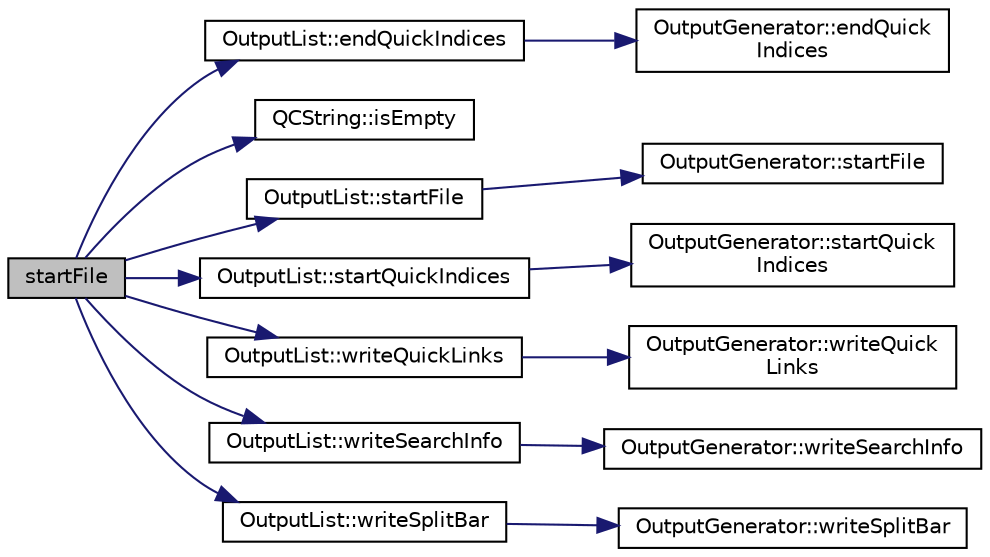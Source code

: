 digraph "startFile"
{
 // LATEX_PDF_SIZE
  edge [fontname="Helvetica",fontsize="10",labelfontname="Helvetica",labelfontsize="10"];
  node [fontname="Helvetica",fontsize="10",shape=record];
  rankdir="LR";
  Node1 [label="startFile",height=0.2,width=0.4,color="black", fillcolor="grey75", style="filled", fontcolor="black",tooltip=" "];
  Node1 -> Node2 [color="midnightblue",fontsize="10",style="solid"];
  Node2 [label="OutputList::endQuickIndices",height=0.2,width=0.4,color="black", fillcolor="white", style="filled",URL="$classOutputList.html#ab1da800b31634af3c518bfa8c0b8323b",tooltip=" "];
  Node2 -> Node3 [color="midnightblue",fontsize="10",style="solid"];
  Node3 [label="OutputGenerator::endQuick\lIndices",height=0.2,width=0.4,color="black", fillcolor="white", style="filled",URL="$classOutputGenerator.html#ac772c3fa9b9fb938598b67b8251a1787",tooltip=" "];
  Node1 -> Node4 [color="midnightblue",fontsize="10",style="solid"];
  Node4 [label="QCString::isEmpty",height=0.2,width=0.4,color="black", fillcolor="white", style="filled",URL="$classQCString.html#a621c4090d69ad7d05ef8e5234376c3d8",tooltip=" "];
  Node1 -> Node5 [color="midnightblue",fontsize="10",style="solid"];
  Node5 [label="OutputList::startFile",height=0.2,width=0.4,color="black", fillcolor="white", style="filled",URL="$classOutputList.html#a039bad7958749fee71e01cd8d1196dd6",tooltip=" "];
  Node5 -> Node6 [color="midnightblue",fontsize="10",style="solid"];
  Node6 [label="OutputGenerator::startFile",height=0.2,width=0.4,color="black", fillcolor="white", style="filled",URL="$classOutputGenerator.html#a99099c32ed4057e4036f2c0809aaeedc",tooltip=" "];
  Node1 -> Node7 [color="midnightblue",fontsize="10",style="solid"];
  Node7 [label="OutputList::startQuickIndices",height=0.2,width=0.4,color="black", fillcolor="white", style="filled",URL="$classOutputList.html#a74849c1452e8884292ed85bf7c22f2bc",tooltip=" "];
  Node7 -> Node8 [color="midnightblue",fontsize="10",style="solid"];
  Node8 [label="OutputGenerator::startQuick\lIndices",height=0.2,width=0.4,color="black", fillcolor="white", style="filled",URL="$classOutputGenerator.html#ac1235b655cd828140b9c76f4ca1f4040",tooltip=" "];
  Node1 -> Node9 [color="midnightblue",fontsize="10",style="solid"];
  Node9 [label="OutputList::writeQuickLinks",height=0.2,width=0.4,color="black", fillcolor="white", style="filled",URL="$classOutputList.html#a659a8933c37116e3ab9765167ceb075a",tooltip=" "];
  Node9 -> Node10 [color="midnightblue",fontsize="10",style="solid"];
  Node10 [label="OutputGenerator::writeQuick\lLinks",height=0.2,width=0.4,color="black", fillcolor="white", style="filled",URL="$classOutputGenerator.html#a36cfbbc9043e88b2514cf94349774558",tooltip=" "];
  Node1 -> Node11 [color="midnightblue",fontsize="10",style="solid"];
  Node11 [label="OutputList::writeSearchInfo",height=0.2,width=0.4,color="black", fillcolor="white", style="filled",URL="$classOutputList.html#a0b776a7ac371d841b15862b074ddd97f",tooltip=" "];
  Node11 -> Node12 [color="midnightblue",fontsize="10",style="solid"];
  Node12 [label="OutputGenerator::writeSearchInfo",height=0.2,width=0.4,color="black", fillcolor="white", style="filled",URL="$classOutputGenerator.html#a6f93852b3d43ab8a63be1e46f10eb8fd",tooltip=" "];
  Node1 -> Node13 [color="midnightblue",fontsize="10",style="solid"];
  Node13 [label="OutputList::writeSplitBar",height=0.2,width=0.4,color="black", fillcolor="white", style="filled",URL="$classOutputList.html#a273fd8da2ee6aaa96508979a57ad1b9f",tooltip=" "];
  Node13 -> Node14 [color="midnightblue",fontsize="10",style="solid"];
  Node14 [label="OutputGenerator::writeSplitBar",height=0.2,width=0.4,color="black", fillcolor="white", style="filled",URL="$classOutputGenerator.html#a2e4d0d2fce2bd44841eb1439083a2a51",tooltip=" "];
}
